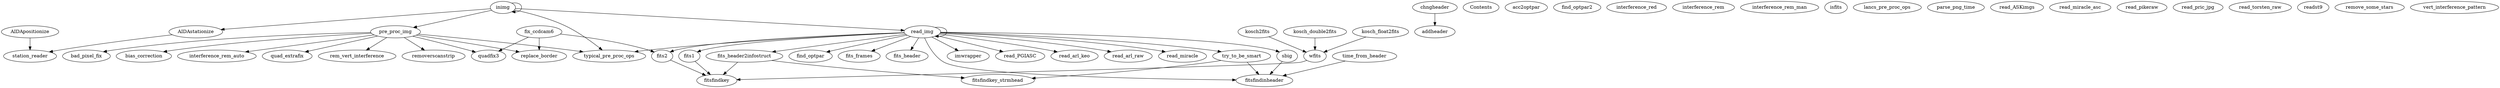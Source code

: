 /* Created by mdot for Matlab */
digraph m2html {
  AIDApositionize -> station_reader;
  AIDAstationize -> station_reader;
  chngheader -> addheader;
  fits1 -> fitsfindkey;
  fits2 -> fitsfindkey;
  fits_header2infostruct -> fitsfindkey;
  fits_header2infostruct -> fitsfindkey_strmhead;
  fix_ccdcam6 -> fits2;
  fix_ccdcam6 -> quadfix3;
  fix_ccdcam6 -> replace_border;
  inimg -> AIDAstationize;
  inimg -> inimg;
  inimg -> pre_proc_img;
  inimg -> read_img;
  inimg -> typical_pre_proc_ops;
  kosch2fits -> wfits;
  kosch_double2fits -> wfits;
  kosch_float2fits -> wfits;
  pre_proc_img -> bad_pixel_fix;
  pre_proc_img -> bias_correction;
  pre_proc_img -> interference_rem_auto;
  pre_proc_img -> quad_extrafix;
  pre_proc_img -> quadfix3;
  pre_proc_img -> rem_vert_interference;
  pre_proc_img -> removerscanstrip;
  pre_proc_img -> replace_border;
  pre_proc_img -> typical_pre_proc_ops;
  read_img -> find_optpar;
  read_img -> fits1;
  read_img -> fits2;
  read_img -> fits_frames;
  read_img -> fits_header;
  read_img -> fits_header2infostruct;
  read_img -> fitsfindinheader;
  read_img -> imwrapper;
  read_img -> read_PGIASC;
  read_img -> read_arl_keo;
  read_img -> read_arl_raw;
  read_img -> read_img;
  read_img -> read_miracle;
  read_img -> sbig;
  read_img -> try_to_be_smart;
  read_img -> typical_pre_proc_ops;
  sbig -> fitsfindinheader;
  time_from_header -> fitsfindinheader;
  try_to_be_smart -> fitsfindinheader;
  try_to_be_smart -> fitsfindkey_strmhead;
  wfits -> fitsfindkey;

  AIDApositionize [URL="AIDApositionize.html"];
  AIDAstationize [URL="AIDAstationize.html"];
  Contents [URL="Contents.html"];
  acc2optpar [URL="acc2optpar.html"];
  addheader [URL="addheader.html"];
  bad_pixel_fix [URL="bad_pixel_fix.html"];
  bias_correction [URL="bias_correction.html"];
  chngheader [URL="chngheader.html"];
  find_optpar [URL="find_optpar.html"];
  find_optpar2 [URL="find_optpar2.html"];
  fits1 [URL="fits1.html"];
  fits2 [URL="fits2.html"];
  fits_frames [URL="fits_frames.html"];
  fits_header [URL="fits_header.html"];
  fits_header2infostruct [URL="fits_header2infostruct.html"];
  fitsfindinheader [URL="fitsfindinheader.html"];
  fitsfindkey [URL="fitsfindkey.html"];
  fitsfindkey_strmhead [URL="fitsfindkey_strmhead.html"];
  fix_ccdcam6 [URL="fix_ccdcam6.html"];
  imwrapper [URL="imwrapper.html"];
  inimg [URL="inimg.html"];
  interference_red [URL="interference_red.html"];
  interference_rem [URL="interference_rem.html"];
  interference_rem_auto [URL="interference_rem_auto.html"];
  interference_rem_man [URL="interference_rem_man.html"];
  isfits [URL="isfits.html"];
  kosch2fits [URL="kosch2fits.html"];
  kosch_double2fits [URL="kosch_double2fits.html"];
  kosch_float2fits [URL="kosch_float2fits.html"];
  lancs_pre_proc_ops [URL="lancs_pre_proc_ops.html"];
  parse_png_time [URL="parse_png_time.html"];
  pre_proc_img [URL="pre_proc_img.html"];
  quad_extrafix [URL="quad_extrafix.html"];
  quadfix3 [URL="quadfix3.html"];
  read_ASKimgs [URL="read_ASKimgs.html"];
  read_PGIASC [URL="read_PGIASC.html"];
  read_arl_keo [URL="read_arl_keo.html"];
  read_arl_raw [URL="read_arl_raw.html"];
  read_img [URL="read_img.html"];
  read_miracle [URL="read_miracle.html"];
  read_miracle_asc [URL="read_miracle_asc.html"];
  read_pikeraw [URL="read_pikeraw.html"];
  read_pric_jpg [URL="read_pric_jpg.html"];
  read_torsten_raw [URL="read_torsten_raw.html"];
  readst9 [URL="readst9.html"];
  rem_vert_interference [URL="rem_vert_interference.html"];
  remove_some_stars [URL="remove_some_stars.html"];
  removerscanstrip [URL="removerscanstrip.html"];
  replace_border [URL="replace_border.html"];
  sbig [URL="sbig.html"];
  station_reader [URL="station_reader.html"];
  time_from_header [URL="time_from_header.html"];
  try_to_be_smart [URL="try_to_be_smart.html"];
  typical_pre_proc_ops [URL="typical_pre_proc_ops.html"];
  vert_interference_pattern [URL="vert_interference_pattern.html"];
  wfits [URL="wfits.html"];
}